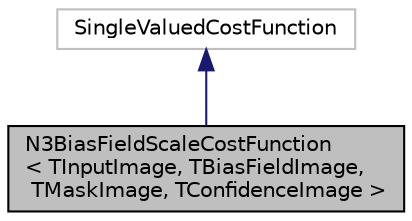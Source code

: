 digraph "N3BiasFieldScaleCostFunction&lt; TInputImage, TBiasFieldImage, TMaskImage, TConfidenceImage &gt;"
{
 // LATEX_PDF_SIZE
  edge [fontname="Helvetica",fontsize="10",labelfontname="Helvetica",labelfontsize="10"];
  node [fontname="Helvetica",fontsize="10",shape=record];
  Node2 [label="N3BiasFieldScaleCostFunction\l\< TInputImage, TBiasFieldImage,\l TMaskImage, TConfidenceImage \>",height=0.2,width=0.4,color="black", fillcolor="grey75", style="filled", fontcolor="black",tooltip="Class definition for N3BiasFieldScaleCostFunction."];
  Node3 -> Node2 [dir="back",color="midnightblue",fontsize="10",style="solid",fontname="Helvetica"];
  Node3 [label="SingleValuedCostFunction",height=0.2,width=0.4,color="grey75", fillcolor="white", style="filled",tooltip=" "];
}
